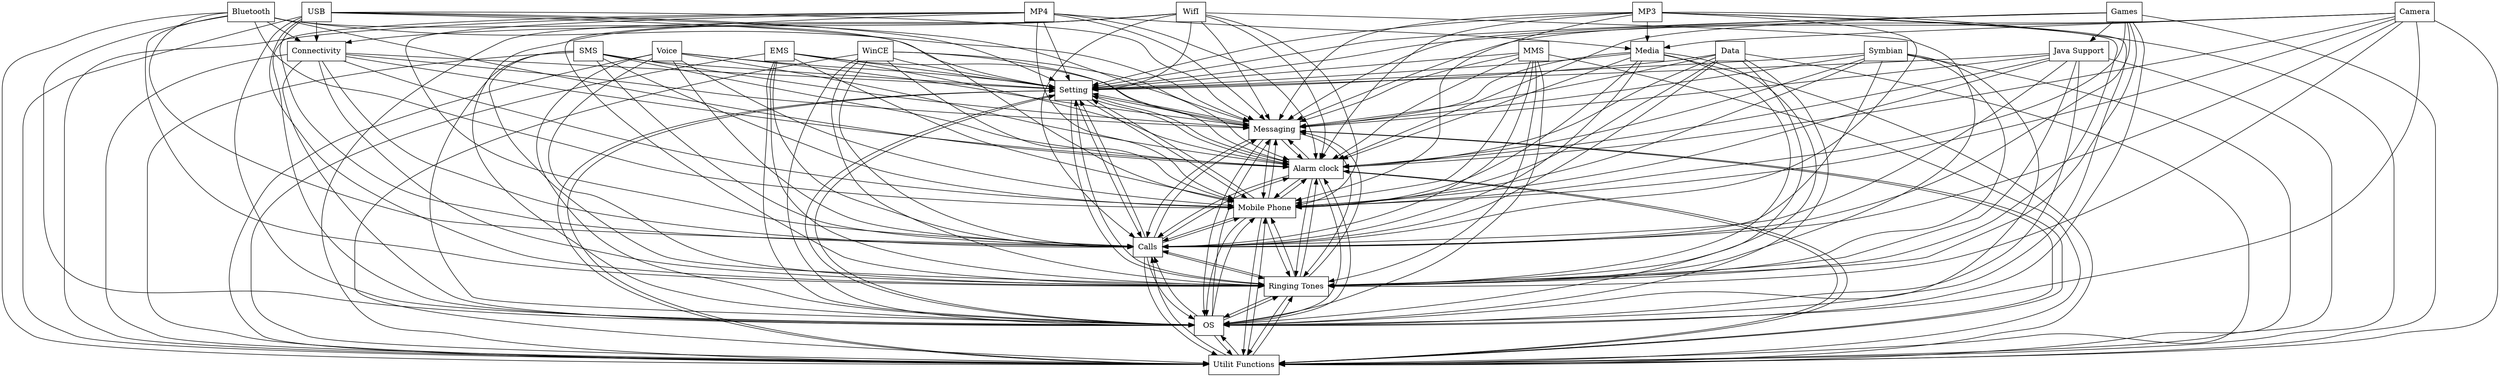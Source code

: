 digraph{
graph [rankdir=TB];
node [shape=box];
edge [arrowhead=normal];
0[label="Java Support",]
1[label="Bluetooth",]
2[label="Connectivity",]
3[label="Data",]
4[label="Symbian",]
5[label="MP4",]
6[label="MP3",]
7[label="Setting",]
8[label="MMS",]
9[label="WifI",]
10[label="Messaging",]
11[label="Media",]
12[label="Utilit Functions",]
13[label="Camera",]
14[label="Voice",]
15[label="OS",]
16[label="Ringing Tones",]
17[label="EMS",]
18[label="Calls",]
19[label="Mobile Phone",]
20[label="WinCE",]
21[label="Alarm clock",]
22[label="USB",]
23[label="Games",]
24[label="SMS",]
0->7[label="",]
0->10[label="",]
0->12[label="",]
0->15[label="",]
0->16[label="",]
0->18[label="",]
0->19[label="",]
0->21[label="",]
1->2[label="",]
1->7[label="",]
1->10[label="",]
1->12[label="",]
1->15[label="",]
1->16[label="",]
1->18[label="",]
1->19[label="",]
1->21[label="",]
2->7[label="",]
2->10[label="",]
2->12[label="",]
2->15[label="",]
2->16[label="",]
2->18[label="",]
2->19[label="",]
2->21[label="",]
3->7[label="",]
3->10[label="",]
3->12[label="",]
3->15[label="",]
3->16[label="",]
3->18[label="",]
3->19[label="",]
3->21[label="",]
4->7[label="",]
4->10[label="",]
4->12[label="",]
4->15[label="",]
4->16[label="",]
4->18[label="",]
4->19[label="",]
4->21[label="",]
5->7[label="",]
5->10[label="",]
5->11[label="",]
5->12[label="",]
5->15[label="",]
5->16[label="",]
5->18[label="",]
5->19[label="",]
5->21[label="",]
6->7[label="",]
6->10[label="",]
6->11[label="",]
6->12[label="",]
6->15[label="",]
6->16[label="",]
6->18[label="",]
6->19[label="",]
6->21[label="",]
7->10[label="",]
7->12[label="",]
7->15[label="",]
7->16[label="",]
7->18[label="",]
7->19[label="",]
7->21[label="",]
8->7[label="",]
8->10[label="",]
8->12[label="",]
8->15[label="",]
8->16[label="",]
8->18[label="",]
8->19[label="",]
8->21[label="",]
9->2[label="",]
9->7[label="",]
9->10[label="",]
9->12[label="",]
9->15[label="",]
9->16[label="",]
9->18[label="",]
9->19[label="",]
9->21[label="",]
10->7[label="",]
10->12[label="",]
10->15[label="",]
10->16[label="",]
10->18[label="",]
10->19[label="",]
10->21[label="",]
11->7[label="",]
11->10[label="",]
11->12[label="",]
11->15[label="",]
11->16[label="",]
11->18[label="",]
11->19[label="",]
11->21[label="",]
12->7[label="",]
12->10[label="",]
12->15[label="",]
12->16[label="",]
12->18[label="",]
12->19[label="",]
12->21[label="",]
13->7[label="",]
13->10[label="",]
13->11[label="",]
13->12[label="",]
13->15[label="",]
13->16[label="",]
13->18[label="",]
13->19[label="",]
13->21[label="",]
14->7[label="",]
14->10[label="",]
14->12[label="",]
14->15[label="",]
14->16[label="",]
14->18[label="",]
14->19[label="",]
14->21[label="",]
15->7[label="",]
15->10[label="",]
15->12[label="",]
15->16[label="",]
15->18[label="",]
15->19[label="",]
15->21[label="",]
16->7[label="",]
16->10[label="",]
16->12[label="",]
16->15[label="",]
16->18[label="",]
16->19[label="",]
16->21[label="",]
17->7[label="",]
17->10[label="",]
17->12[label="",]
17->15[label="",]
17->16[label="",]
17->18[label="",]
17->19[label="",]
17->21[label="",]
18->7[label="",]
18->10[label="",]
18->12[label="",]
18->15[label="",]
18->16[label="",]
18->19[label="",]
18->21[label="",]
19->7[label="",]
19->10[label="",]
19->12[label="",]
19->15[label="",]
19->16[label="",]
19->18[label="",]
19->21[label="",]
20->7[label="",]
20->10[label="",]
20->12[label="",]
20->15[label="",]
20->16[label="",]
20->18[label="",]
20->19[label="",]
20->21[label="",]
21->7[label="",]
21->10[label="",]
21->12[label="",]
21->15[label="",]
21->16[label="",]
21->18[label="",]
21->19[label="",]
22->2[label="",]
22->7[label="",]
22->10[label="",]
22->12[label="",]
22->15[label="",]
22->16[label="",]
22->18[label="",]
22->19[label="",]
22->21[label="",]
23->0[label="",]
23->7[label="",]
23->10[label="",]
23->12[label="",]
23->15[label="",]
23->16[label="",]
23->18[label="",]
23->19[label="",]
23->21[label="",]
24->7[label="",]
24->10[label="",]
24->12[label="",]
24->15[label="",]
24->16[label="",]
24->18[label="",]
24->19[label="",]
24->21[label="",]
}
